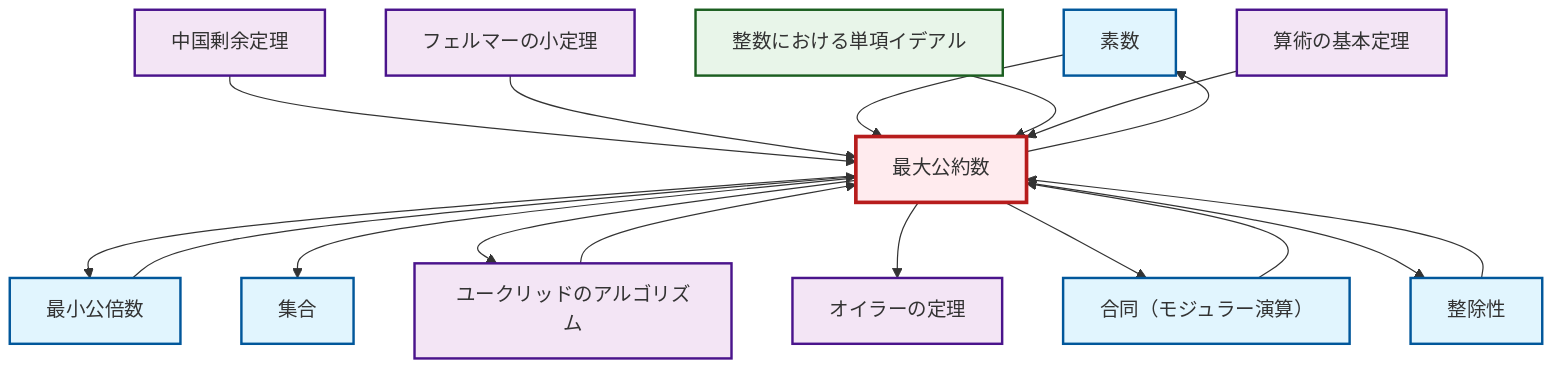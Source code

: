 graph TD
    classDef definition fill:#e1f5fe,stroke:#01579b,stroke-width:2px
    classDef theorem fill:#f3e5f5,stroke:#4a148c,stroke-width:2px
    classDef axiom fill:#fff3e0,stroke:#e65100,stroke-width:2px
    classDef example fill:#e8f5e9,stroke:#1b5e20,stroke-width:2px
    classDef current fill:#ffebee,stroke:#b71c1c,stroke-width:3px
    def-prime["素数"]:::definition
    thm-chinese-remainder["中国剰余定理"]:::theorem
    def-gcd["最大公約数"]:::definition
    thm-euclidean-algorithm["ユークリッドのアルゴリズム"]:::theorem
    thm-euler["オイラーの定理"]:::theorem
    ex-principal-ideal["整数における単項イデアル"]:::example
    def-congruence["合同（モジュラー演算）"]:::definition
    thm-fundamental-arithmetic["算術の基本定理"]:::theorem
    thm-fermat-little["フェルマーの小定理"]:::theorem
    def-divisibility["整除性"]:::definition
    def-lcm["最小公倍数"]:::definition
    def-set["集合"]:::definition
    def-congruence --> def-gcd
    def-gcd --> def-lcm
    thm-chinese-remainder --> def-gcd
    thm-fermat-little --> def-gcd
    def-gcd --> def-prime
    def-prime --> def-gcd
    def-gcd --> def-set
    ex-principal-ideal --> def-gcd
    def-gcd --> thm-euclidean-algorithm
    thm-euclidean-algorithm --> def-gcd
    def-gcd --> thm-euler
    def-lcm --> def-gcd
    def-divisibility --> def-gcd
    def-gcd --> def-congruence
    thm-fundamental-arithmetic --> def-gcd
    def-gcd --> def-divisibility
    class def-gcd current